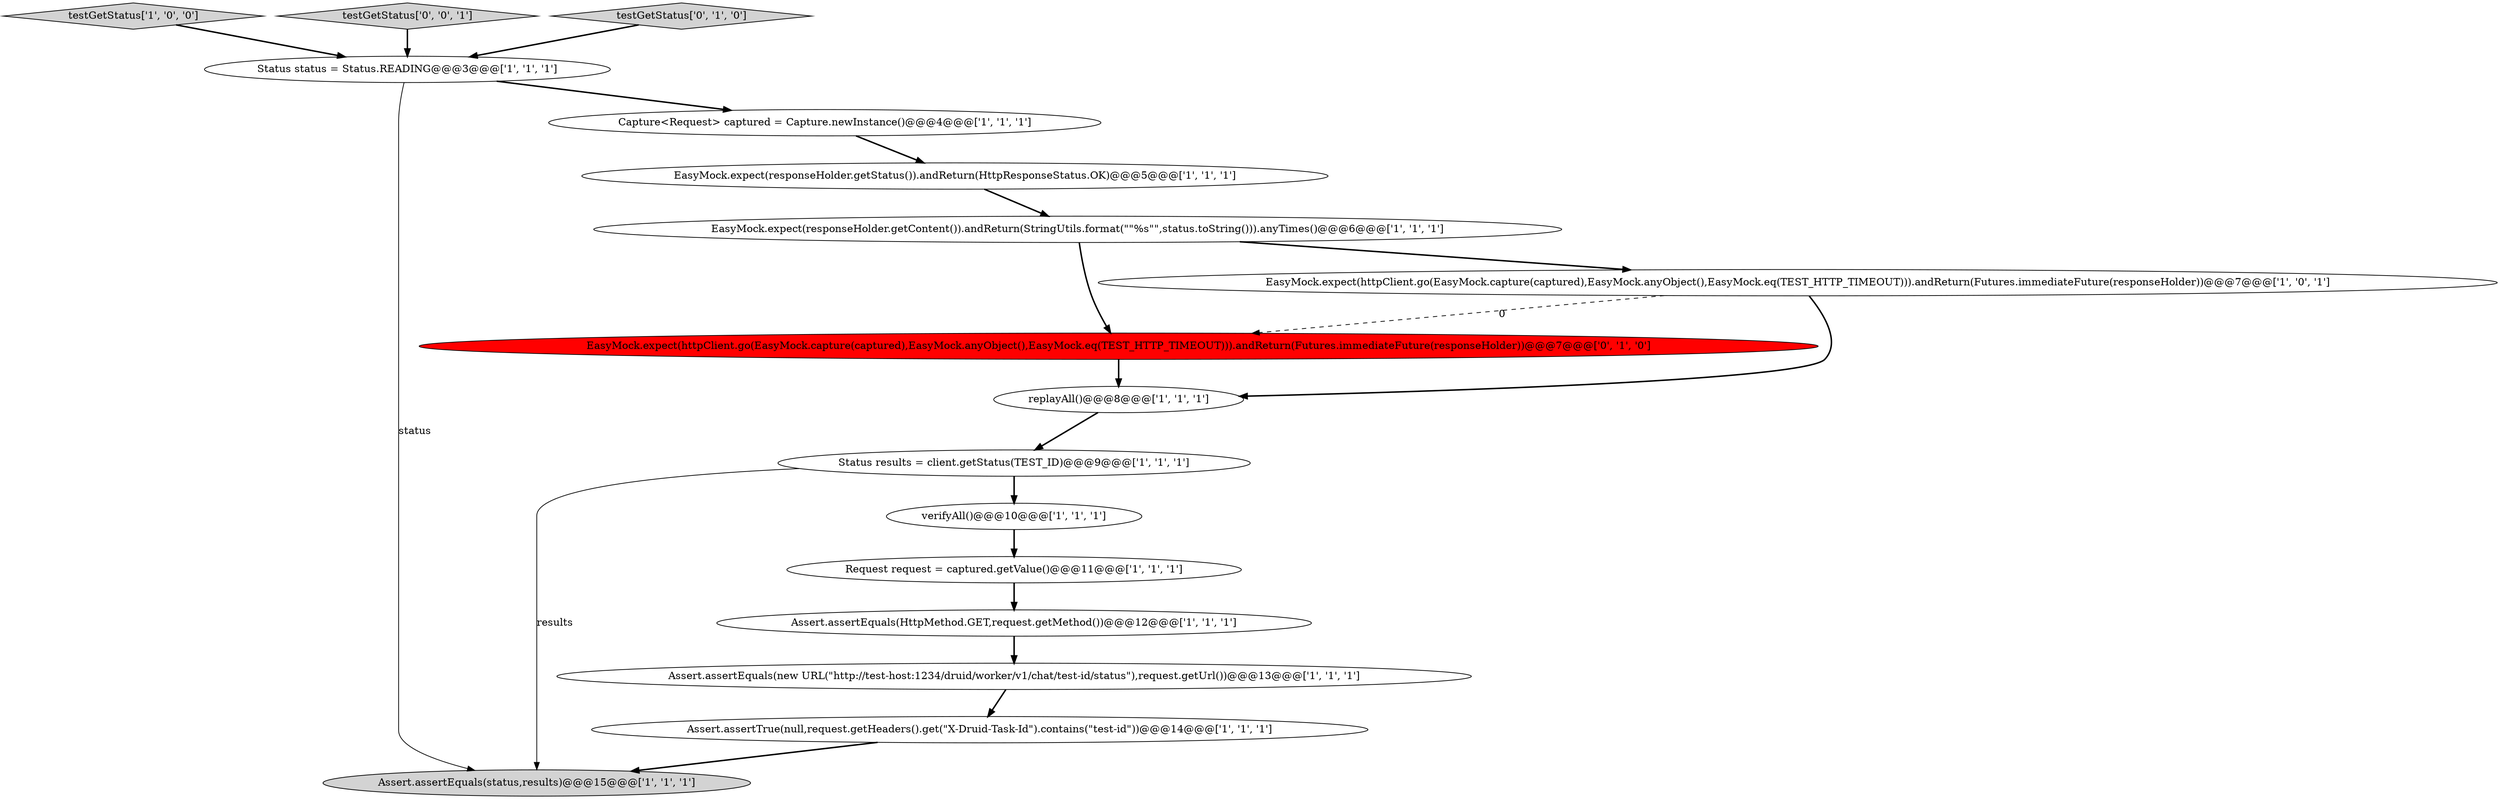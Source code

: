 digraph {
6 [style = filled, label = "EasyMock.expect(responseHolder.getStatus()).andReturn(HttpResponseStatus.OK)@@@5@@@['1', '1', '1']", fillcolor = white, shape = ellipse image = "AAA0AAABBB1BBB"];
4 [style = filled, label = "testGetStatus['1', '0', '0']", fillcolor = lightgray, shape = diamond image = "AAA0AAABBB1BBB"];
5 [style = filled, label = "Assert.assertEquals(status,results)@@@15@@@['1', '1', '1']", fillcolor = lightgray, shape = ellipse image = "AAA0AAABBB1BBB"];
9 [style = filled, label = "EasyMock.expect(responseHolder.getContent()).andReturn(StringUtils.format(\"\"%s\"\",status.toString())).anyTimes()@@@6@@@['1', '1', '1']", fillcolor = white, shape = ellipse image = "AAA0AAABBB1BBB"];
8 [style = filled, label = "verifyAll()@@@10@@@['1', '1', '1']", fillcolor = white, shape = ellipse image = "AAA0AAABBB1BBB"];
13 [style = filled, label = "Assert.assertEquals(new URL(\"http://test-host:1234/druid/worker/v1/chat/test-id/status\"),request.getUrl())@@@13@@@['1', '1', '1']", fillcolor = white, shape = ellipse image = "AAA0AAABBB1BBB"];
2 [style = filled, label = "Assert.assertTrue(null,request.getHeaders().get(\"X-Druid-Task-Id\").contains(\"test-id\"))@@@14@@@['1', '1', '1']", fillcolor = white, shape = ellipse image = "AAA0AAABBB1BBB"];
7 [style = filled, label = "Request request = captured.getValue()@@@11@@@['1', '1', '1']", fillcolor = white, shape = ellipse image = "AAA0AAABBB1BBB"];
15 [style = filled, label = "EasyMock.expect(httpClient.go(EasyMock.capture(captured),EasyMock.anyObject(),EasyMock.eq(TEST_HTTP_TIMEOUT))).andReturn(Futures.immediateFuture(responseHolder))@@@7@@@['0', '1', '0']", fillcolor = red, shape = ellipse image = "AAA1AAABBB2BBB"];
12 [style = filled, label = "Assert.assertEquals(HttpMethod.GET,request.getMethod())@@@12@@@['1', '1', '1']", fillcolor = white, shape = ellipse image = "AAA0AAABBB1BBB"];
16 [style = filled, label = "testGetStatus['0', '0', '1']", fillcolor = lightgray, shape = diamond image = "AAA0AAABBB3BBB"];
1 [style = filled, label = "Status status = Status.READING@@@3@@@['1', '1', '1']", fillcolor = white, shape = ellipse image = "AAA0AAABBB1BBB"];
11 [style = filled, label = "EasyMock.expect(httpClient.go(EasyMock.capture(captured),EasyMock.anyObject(),EasyMock.eq(TEST_HTTP_TIMEOUT))).andReturn(Futures.immediateFuture(responseHolder))@@@7@@@['1', '0', '1']", fillcolor = white, shape = ellipse image = "AAA0AAABBB1BBB"];
3 [style = filled, label = "Capture<Request> captured = Capture.newInstance()@@@4@@@['1', '1', '1']", fillcolor = white, shape = ellipse image = "AAA0AAABBB1BBB"];
10 [style = filled, label = "Status results = client.getStatus(TEST_ID)@@@9@@@['1', '1', '1']", fillcolor = white, shape = ellipse image = "AAA0AAABBB1BBB"];
14 [style = filled, label = "testGetStatus['0', '1', '0']", fillcolor = lightgray, shape = diamond image = "AAA0AAABBB2BBB"];
0 [style = filled, label = "replayAll()@@@8@@@['1', '1', '1']", fillcolor = white, shape = ellipse image = "AAA0AAABBB1BBB"];
1->3 [style = bold, label=""];
12->13 [style = bold, label=""];
1->5 [style = solid, label="status"];
3->6 [style = bold, label=""];
0->10 [style = bold, label=""];
11->0 [style = bold, label=""];
4->1 [style = bold, label=""];
10->5 [style = solid, label="results"];
6->9 [style = bold, label=""];
9->11 [style = bold, label=""];
10->8 [style = bold, label=""];
16->1 [style = bold, label=""];
7->12 [style = bold, label=""];
9->15 [style = bold, label=""];
11->15 [style = dashed, label="0"];
15->0 [style = bold, label=""];
14->1 [style = bold, label=""];
8->7 [style = bold, label=""];
2->5 [style = bold, label=""];
13->2 [style = bold, label=""];
}
